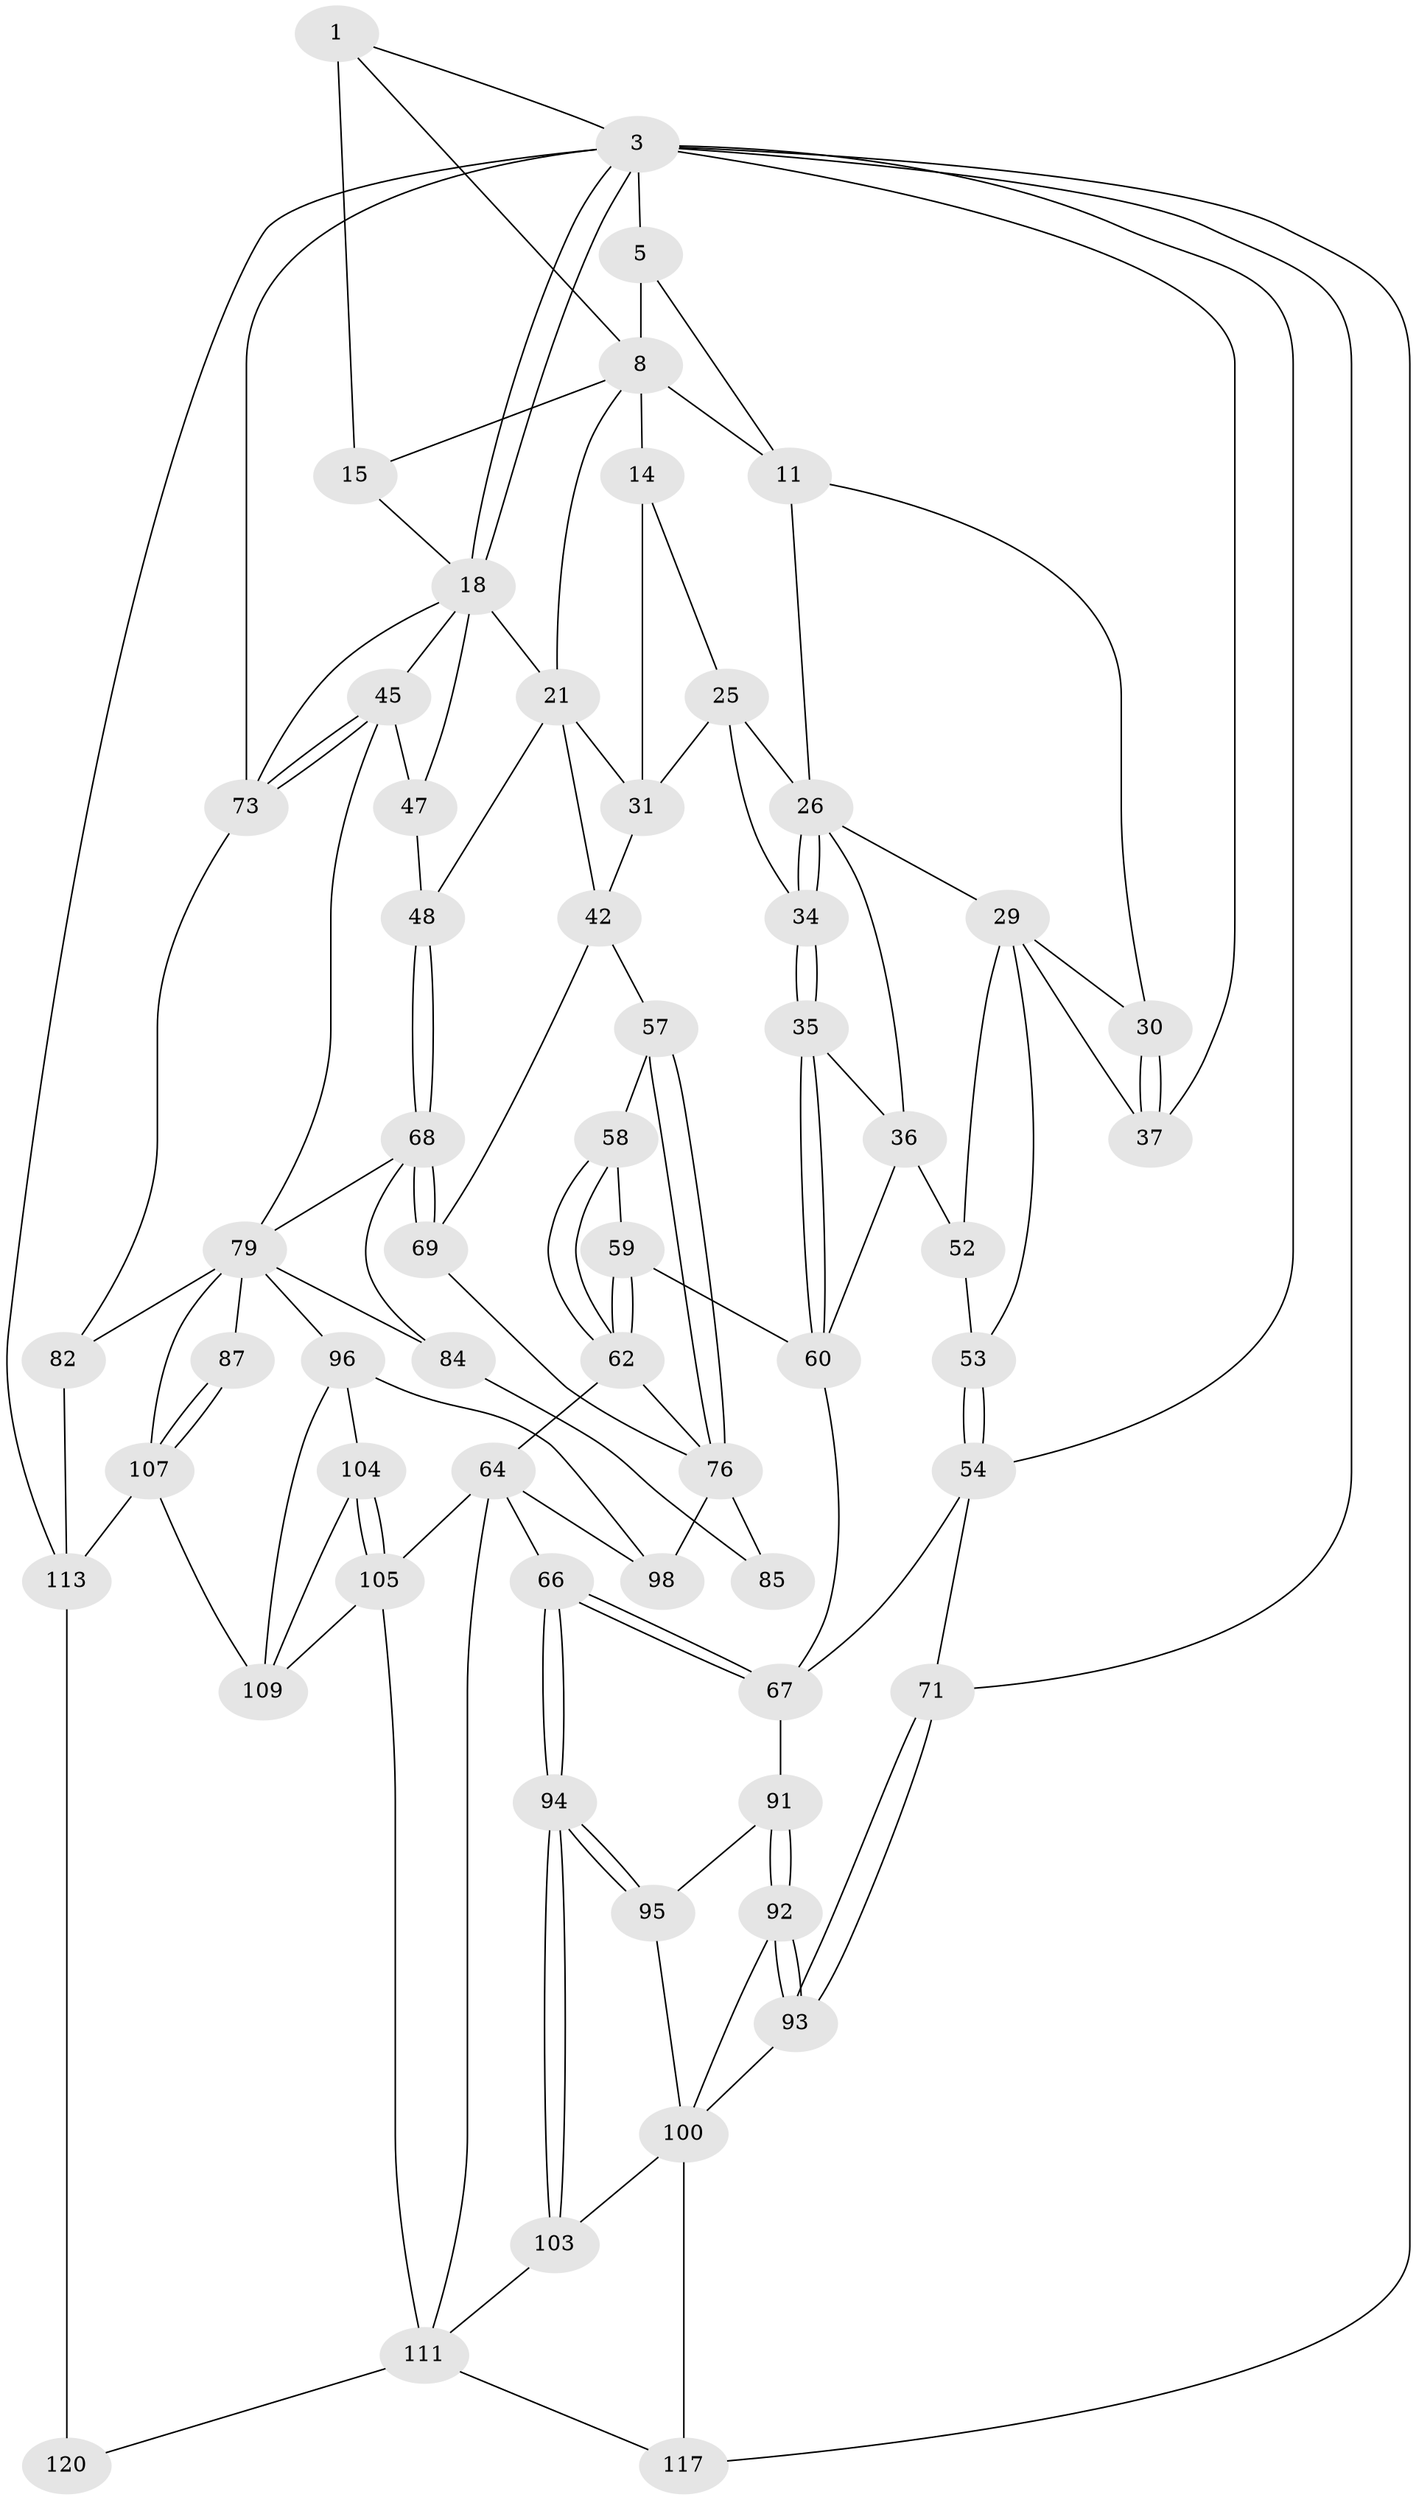 // original degree distribution, {3: 0.016666666666666666, 5: 0.5, 6: 0.23333333333333334, 4: 0.25}
// Generated by graph-tools (version 1.1) at 2025/17/03/09/25 04:17:05]
// undirected, 60 vertices, 133 edges
graph export_dot {
graph [start="1"]
  node [color=gray90,style=filled];
  1 [pos="+0.6699627191212143+0",super="+7+2"];
  3 [pos="+1+0",super="+4"];
  5 [pos="+0+0",super="+6"];
  8 [pos="+0.5136302556096705+0.04442801825108237",super="+13+9"];
  11 [pos="+0.37326628237992965+0.10263424026442772",super="+12"];
  14 [pos="+0.5631016001106839+0.16575728966762507",super="+24"];
  15 [pos="+0.6887694181688696+0.06804361460128021",super="+17"];
  18 [pos="+1+0",super="+19+44"];
  21 [pos="+0.8177359999506021+0.2582402132663197",super="+22"];
  25 [pos="+0.49876214163420063+0.23591569779869156",super="+39"];
  26 [pos="+0.42005018918439985+0.2132980018458488",super="+27"];
  29 [pos="+0.22455805208774027+0.2631006268989996",super="+49"];
  30 [pos="+0.22116022739399244+0.2573702244813841"];
  31 [pos="+0.6095842619099658+0.362168651483779",super="+40"];
  34 [pos="+0.3721760866996425+0.38037404856198814"];
  35 [pos="+0.3606217995627087+0.387257905550877"];
  36 [pos="+0.3413535567903929+0.3766273858433809",super="+51"];
  37 [pos="+0+0.18203220271742956"];
  42 [pos="+0.6196868689989107+0.4280698182496038",super="+56"];
  45 [pos="+0.9869145864623957+0.4805741616420319",super="+46"];
  47 [pos="+0.8473904818937387+0.3363185952894754"];
  48 [pos="+0.7057359298963569+0.4526586320602039"];
  52 [pos="+0.14955581162143933+0.4632827927883078"];
  53 [pos="+0.08356813379343632+0.4654695152152302"];
  54 [pos="+0+0.5704642863387862",super="+55"];
  57 [pos="+0.5442152271208002+0.4923766554357134"];
  58 [pos="+0.4980301130820796+0.4919262336937345"];
  59 [pos="+0.36741278701121155+0.407572685523531"];
  60 [pos="+0.3632084275545571+0.4031150570538997",super="+61"];
  62 [pos="+0.42688098858587936+0.5468380461852832",super="+63"];
  64 [pos="+0.35775947616504256+0.69018308395238",super="+65+99"];
  66 [pos="+0.28867561475130454+0.6869398337736645"];
  67 [pos="+0.260958099853851+0.6558691808041303",super="+70"];
  68 [pos="+0.7639498296009912+0.5613287894111024",super="+81"];
  69 [pos="+0.6100001845996113+0.5924495668945658"];
  71 [pos="+0+0.9261708085615273"];
  73 [pos="+1+0.48732314911934893",super="+75"];
  76 [pos="+0.5129436979957096+0.6070175896812269",super="+78+77"];
  79 [pos="+0.9374446970747873+0.4991088993839429",super="+80+83"];
  82 [pos="+1+0.7585607120301917"];
  84 [pos="+0.686290737106663+0.7011859718902312"];
  85 [pos="+0.648850900174351+0.7026284541993993"];
  87 [pos="+0.9667730515071317+0.7434454014388285"];
  91 [pos="+0.07108420019461278+0.7040769748713473"];
  92 [pos="+0.04831323964240902+0.770587327547752"];
  93 [pos="+0+0.8784211532939743"];
  94 [pos="+0.19583439094969798+0.7931149323193516"];
  95 [pos="+0.12061845527746884+0.7913766260716596"];
  96 [pos="+0.6630531401433366+0.8431012289461478",super="+97"];
  98 [pos="+0.5941918440743196+0.7559198178037192"];
  100 [pos="+0.07676816009224709+0.7978357822653003",super="+101"];
  103 [pos="+0.15369103019919358+0.8890537273853129"];
  104 [pos="+0.582425056583062+0.8793900834772359"];
  105 [pos="+0.5486755760949898+0.9066330336327457",super="+106+115"];
  107 [pos="+0.7928527624709215+0.9176965496198075",super="+108"];
  109 [pos="+0.6687543063840683+0.8794915269781798",super="+110"];
  111 [pos="+0.31753817064891576+1",super="+112"];
  113 [pos="+0.9729987918800961+0.8218154760921527",super="+114+118"];
  117 [pos="+0+1"];
  120 [pos="+0.8140814536134291+1"];
  1 -- 8;
  1 -- 15 [weight=2];
  1 -- 3;
  3 -- 18;
  3 -- 18;
  3 -- 37;
  3 -- 5;
  3 -- 71;
  3 -- 113;
  3 -- 117;
  3 -- 73;
  3 -- 54;
  5 -- 11;
  5 -- 8;
  8 -- 14 [weight=2];
  8 -- 15;
  8 -- 11;
  8 -- 21;
  11 -- 30;
  11 -- 26;
  14 -- 25;
  14 -- 31;
  15 -- 18;
  18 -- 47;
  18 -- 21 [weight=2];
  18 -- 45;
  18 -- 73;
  21 -- 48;
  21 -- 42;
  21 -- 31;
  25 -- 26;
  25 -- 34;
  25 -- 31;
  26 -- 34;
  26 -- 34;
  26 -- 36;
  26 -- 29;
  29 -- 30;
  29 -- 53;
  29 -- 37;
  29 -- 52;
  30 -- 37;
  30 -- 37;
  31 -- 42;
  34 -- 35;
  34 -- 35;
  35 -- 36;
  35 -- 60;
  35 -- 60;
  36 -- 52;
  36 -- 60;
  42 -- 57;
  42 -- 69;
  45 -- 73;
  45 -- 73;
  45 -- 47;
  45 -- 79;
  47 -- 48;
  48 -- 68;
  48 -- 68;
  52 -- 53;
  53 -- 54;
  53 -- 54;
  54 -- 67;
  54 -- 71;
  57 -- 58;
  57 -- 76;
  57 -- 76;
  58 -- 59;
  58 -- 62;
  58 -- 62;
  59 -- 60;
  59 -- 62;
  59 -- 62;
  60 -- 67;
  62 -- 64;
  62 -- 76;
  64 -- 66;
  64 -- 111;
  64 -- 105;
  64 -- 98;
  66 -- 67;
  66 -- 67;
  66 -- 94;
  66 -- 94;
  67 -- 91;
  68 -- 69;
  68 -- 69;
  68 -- 84;
  68 -- 79;
  69 -- 76;
  71 -- 93;
  71 -- 93;
  73 -- 82;
  76 -- 85 [weight=2];
  76 -- 98;
  79 -- 96;
  79 -- 84;
  79 -- 87 [weight=2];
  79 -- 107;
  79 -- 82;
  82 -- 113;
  84 -- 85;
  87 -- 107;
  87 -- 107;
  91 -- 92;
  91 -- 92;
  91 -- 95;
  92 -- 93;
  92 -- 93;
  92 -- 100;
  93 -- 100;
  94 -- 95;
  94 -- 95;
  94 -- 103;
  94 -- 103;
  95 -- 100;
  96 -- 109;
  96 -- 98;
  96 -- 104;
  100 -- 117;
  100 -- 103;
  103 -- 111;
  104 -- 105;
  104 -- 105;
  104 -- 109;
  105 -- 111 [weight=2];
  105 -- 109;
  107 -- 113;
  107 -- 109;
  111 -- 117;
  111 -- 120;
  113 -- 120 [weight=2];
}
